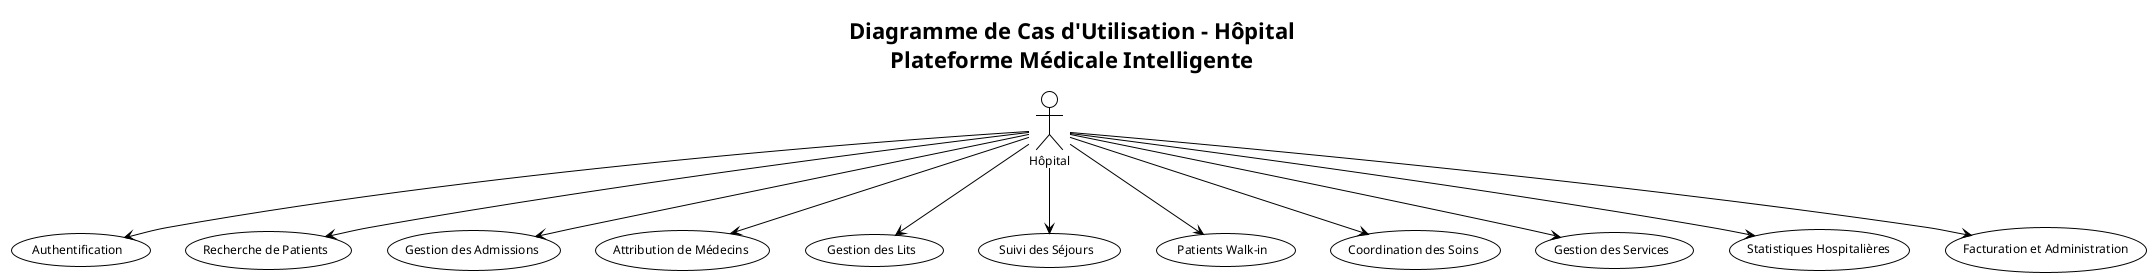 @startuml Hospital_UseCase_Diagram
!theme plain
skinparam usecase {
    BackgroundColor White
    BorderColor Black
    FontSize 12
}
skinparam actor {
    BackgroundColor White
    BorderColor Black
    FontSize 12
}
skinparam direction top to bottom

title Diagramme de Cas d'Utilisation - Hôpital\nPlateforme Médicale Intelligente

' Acteur principal
actor "Hôpital" as Hospital

' Cas d'utilisation principaux
usecase "Authentification" as UC_Auth
usecase "Recherche de Patients" as UC_PatientSearch
usecase "Gestion des Admissions" as UC_AdmissionManagement
usecase "Attribution de Médecins" as UC_DoctorAssignment
usecase "Gestion des Lits" as UC_BedManagement
usecase "Suivi des Séjours" as UC_StayTracking
usecase "Patients Walk-in" as UC_WalkInPatients
usecase "Coordination des Soins" as UC_CareCoordination
usecase "Gestion des Services" as UC_ServiceManagement
usecase "Statistiques Hospitalières" as UC_HospitalStatistics
usecase "Facturation et Administration" as UC_BillingAdministration

' Relations
Hospital --> UC_Auth
Hospital --> UC_PatientSearch
Hospital --> UC_AdmissionManagement
Hospital --> UC_DoctorAssignment
Hospital --> UC_BedManagement
Hospital --> UC_StayTracking
Hospital --> UC_WalkInPatients
Hospital --> UC_CareCoordination
Hospital --> UC_ServiceManagement
Hospital --> UC_HospitalStatistics
Hospital --> UC_BillingAdministration

@enduml 